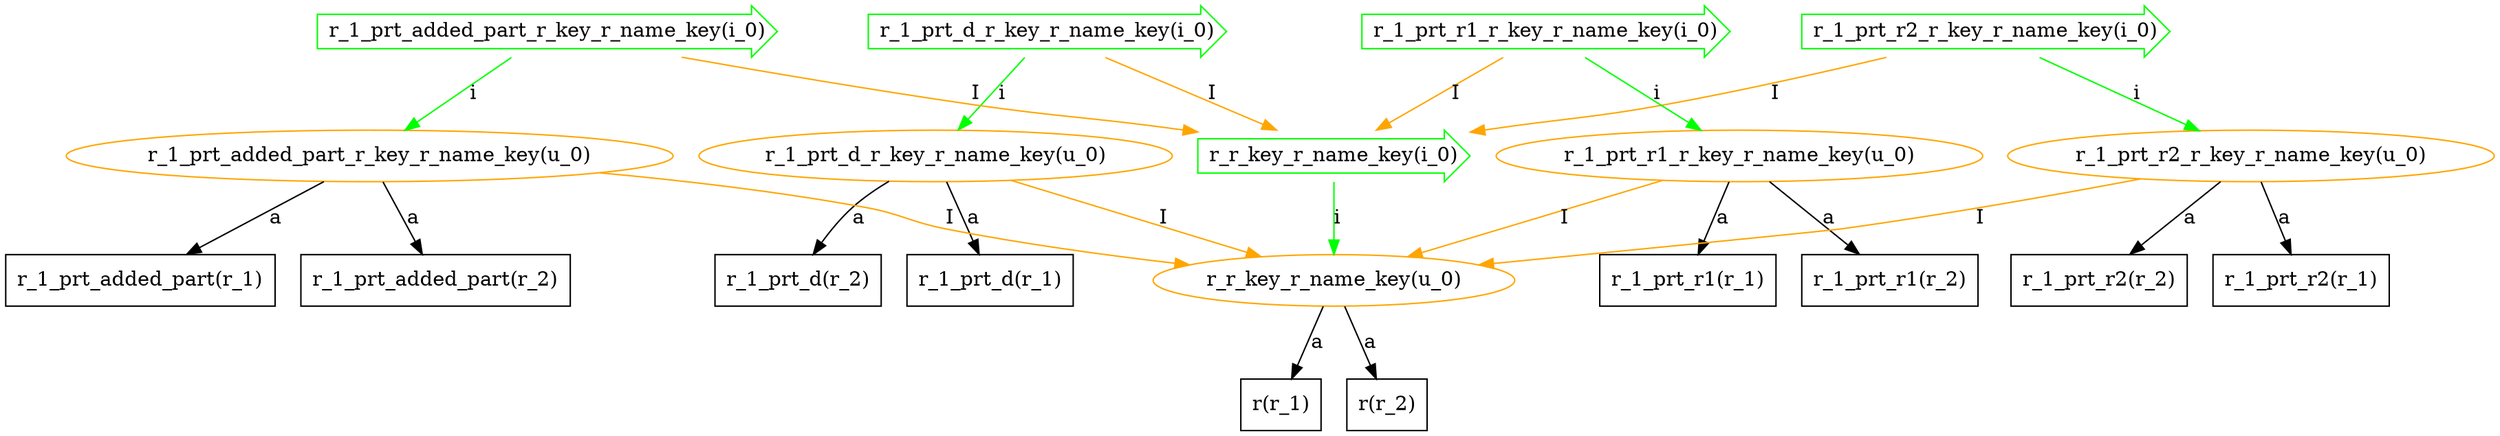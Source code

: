 // pg_depends
digraph {
	"r_1_prt_d_r_key_r_name_key(i_0)" [color=green shape=rarrow]
	"r_r_key_r_name_key(i_0)" [color=green shape=rarrow]
	"r_1_prt_d_r_key_r_name_key(i_0)" -> "r_r_key_r_name_key(i_0)" [label=I color=orange]
	"r_1_prt_added_part_r_key_r_name_key(i_0)" [color=green shape=rarrow]
	"r_r_key_r_name_key(i_0)" [color=green shape=rarrow]
	"r_1_prt_added_part_r_key_r_name_key(i_0)" -> "r_r_key_r_name_key(i_0)" [label=I color=orange]
	"r_1_prt_r2_r_key_r_name_key(i_0)" [color=green shape=rarrow]
	"r_r_key_r_name_key(i_0)" [color=green shape=rarrow]
	"r_1_prt_r2_r_key_r_name_key(i_0)" -> "r_r_key_r_name_key(i_0)" [label=I color=orange]
	"r_1_prt_r1_r_key_r_name_key(i_0)" [color=green shape=rarrow]
	"r_r_key_r_name_key(i_0)" [color=green shape=rarrow]
	"r_1_prt_r1_r_key_r_name_key(i_0)" -> "r_r_key_r_name_key(i_0)" [label=I color=orange]
	"r_r_key_r_name_key(i_0)" [color=green shape=rarrow]
	"r_r_key_r_name_key(u_0)" [color=orange shape=ellipse]
	"r_r_key_r_name_key(i_0)" -> "r_r_key_r_name_key(u_0)" [label=i color=green]
	"r_1_prt_r1_r_key_r_name_key(i_0)" [color=green shape=rarrow]
	"r_1_prt_r1_r_key_r_name_key(u_0)" [color=orange shape=ellipse]
	"r_1_prt_r1_r_key_r_name_key(i_0)" -> "r_1_prt_r1_r_key_r_name_key(u_0)" [label=i color=green]
	"r_1_prt_d_r_key_r_name_key(i_0)" [color=green shape=rarrow]
	"r_1_prt_d_r_key_r_name_key(u_0)" [color=orange shape=ellipse]
	"r_1_prt_d_r_key_r_name_key(i_0)" -> "r_1_prt_d_r_key_r_name_key(u_0)" [label=i color=green]
	"r_1_prt_added_part_r_key_r_name_key(i_0)" [color=green shape=rarrow]
	"r_1_prt_added_part_r_key_r_name_key(u_0)" [color=orange shape=ellipse]
	"r_1_prt_added_part_r_key_r_name_key(i_0)" -> "r_1_prt_added_part_r_key_r_name_key(u_0)" [label=i color=green]
	"r_1_prt_r2_r_key_r_name_key(i_0)" [color=green shape=rarrow]
	"r_1_prt_r2_r_key_r_name_key(u_0)" [color=orange shape=ellipse]
	"r_1_prt_r2_r_key_r_name_key(i_0)" -> "r_1_prt_r2_r_key_r_name_key(u_0)" [label=i color=green]
	"r_1_prt_d_r_key_r_name_key(u_0)" [color=orange shape=ellipse]
	"r_1_prt_d(r_2)" [color=black shape=rectangle]
	"r_1_prt_d_r_key_r_name_key(u_0)" -> "r_1_prt_d(r_2)" [label=a color=black]
	"r_r_key_r_name_key(u_0)" [color=orange shape=ellipse]
	"r(r_1)" [color=black shape=rectangle]
	"r_r_key_r_name_key(u_0)" -> "r(r_1)" [label=a color=black]
	"r_r_key_r_name_key(u_0)" [color=orange shape=ellipse]
	"r(r_2)" [color=black shape=rectangle]
	"r_r_key_r_name_key(u_0)" -> "r(r_2)" [label=a color=black]
	"r_1_prt_r1_r_key_r_name_key(u_0)" [color=orange shape=ellipse]
	"r_1_prt_r1(r_1)" [color=black shape=rectangle]
	"r_1_prt_r1_r_key_r_name_key(u_0)" -> "r_1_prt_r1(r_1)" [label=a color=black]
	"r_1_prt_r1_r_key_r_name_key(u_0)" [color=orange shape=ellipse]
	"r_1_prt_r1(r_2)" [color=black shape=rectangle]
	"r_1_prt_r1_r_key_r_name_key(u_0)" -> "r_1_prt_r1(r_2)" [label=a color=black]
	"r_1_prt_d_r_key_r_name_key(u_0)" [color=orange shape=ellipse]
	"r_1_prt_d(r_1)" [color=black shape=rectangle]
	"r_1_prt_d_r_key_r_name_key(u_0)" -> "r_1_prt_d(r_1)" [label=a color=black]
	"r_1_prt_added_part_r_key_r_name_key(u_0)" [color=orange shape=ellipse]
	"r_1_prt_added_part(r_2)" [color=black shape=rectangle]
	"r_1_prt_added_part_r_key_r_name_key(u_0)" -> "r_1_prt_added_part(r_2)" [label=a color=black]
	"r_1_prt_added_part_r_key_r_name_key(u_0)" [color=orange shape=ellipse]
	"r_1_prt_added_part(r_1)" [color=black shape=rectangle]
	"r_1_prt_added_part_r_key_r_name_key(u_0)" -> "r_1_prt_added_part(r_1)" [label=a color=black]
	"r_1_prt_r2_r_key_r_name_key(u_0)" [color=orange shape=ellipse]
	"r_1_prt_r2(r_2)" [color=black shape=rectangle]
	"r_1_prt_r2_r_key_r_name_key(u_0)" -> "r_1_prt_r2(r_2)" [label=a color=black]
	"r_1_prt_r2_r_key_r_name_key(u_0)" [color=orange shape=ellipse]
	"r_1_prt_r2(r_1)" [color=black shape=rectangle]
	"r_1_prt_r2_r_key_r_name_key(u_0)" -> "r_1_prt_r2(r_1)" [label=a color=black]
	"r_1_prt_r1_r_key_r_name_key(u_0)" [color=orange shape=ellipse]
	"r_r_key_r_name_key(u_0)" [color=orange shape=ellipse]
	"r_1_prt_r1_r_key_r_name_key(u_0)" -> "r_r_key_r_name_key(u_0)" [label=I color=orange]
	"r_1_prt_d_r_key_r_name_key(u_0)" [color=orange shape=ellipse]
	"r_r_key_r_name_key(u_0)" [color=orange shape=ellipse]
	"r_1_prt_d_r_key_r_name_key(u_0)" -> "r_r_key_r_name_key(u_0)" [label=I color=orange]
	"r_1_prt_added_part_r_key_r_name_key(u_0)" [color=orange shape=ellipse]
	"r_r_key_r_name_key(u_0)" [color=orange shape=ellipse]
	"r_1_prt_added_part_r_key_r_name_key(u_0)" -> "r_r_key_r_name_key(u_0)" [label=I color=orange]
	"r_1_prt_r2_r_key_r_name_key(u_0)" [color=orange shape=ellipse]
	"r_r_key_r_name_key(u_0)" [color=orange shape=ellipse]
	"r_1_prt_r2_r_key_r_name_key(u_0)" -> "r_r_key_r_name_key(u_0)" [label=I color=orange]
}
